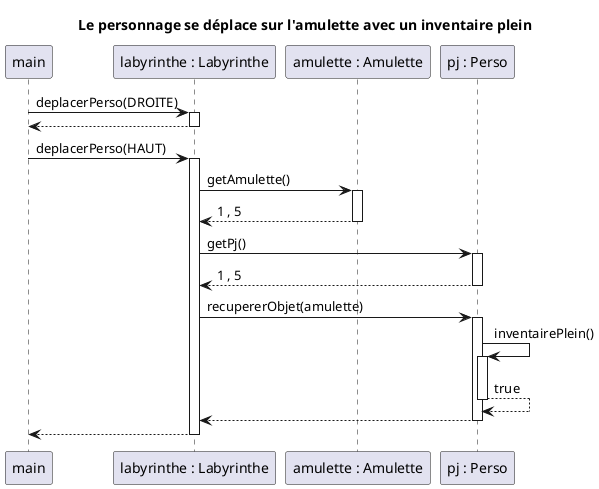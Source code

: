 @startuml
'https://plantuml.com/sequence-diagram

title Le personnage se déplace sur l'amulette avec un inventaire plein
participant "main" as MAIN
participant "labyrinthe : Labyrinthe" as L
participant "amulette : Amulette" as A
participant "pj : Perso" as P



MAIN -> L : deplacerPerso(DROITE)
activate L
L --> MAIN
deactivate L



MAIN -> L : deplacerPerso(HAUT)
activate L



L -> A : getAmulette()
activate A
A --> L : 1 , 5
deactivate A


L -> P : getPj()
activate P
P --> L: 1 , 5
deactivate P


L ->P : recupererObjet(amulette)
activate P

P -> P : inventairePlein()
activate P

P --> P : true
deactivate P

P --> L
deactivate P


L --> MAIN
deactivate L


@enduml